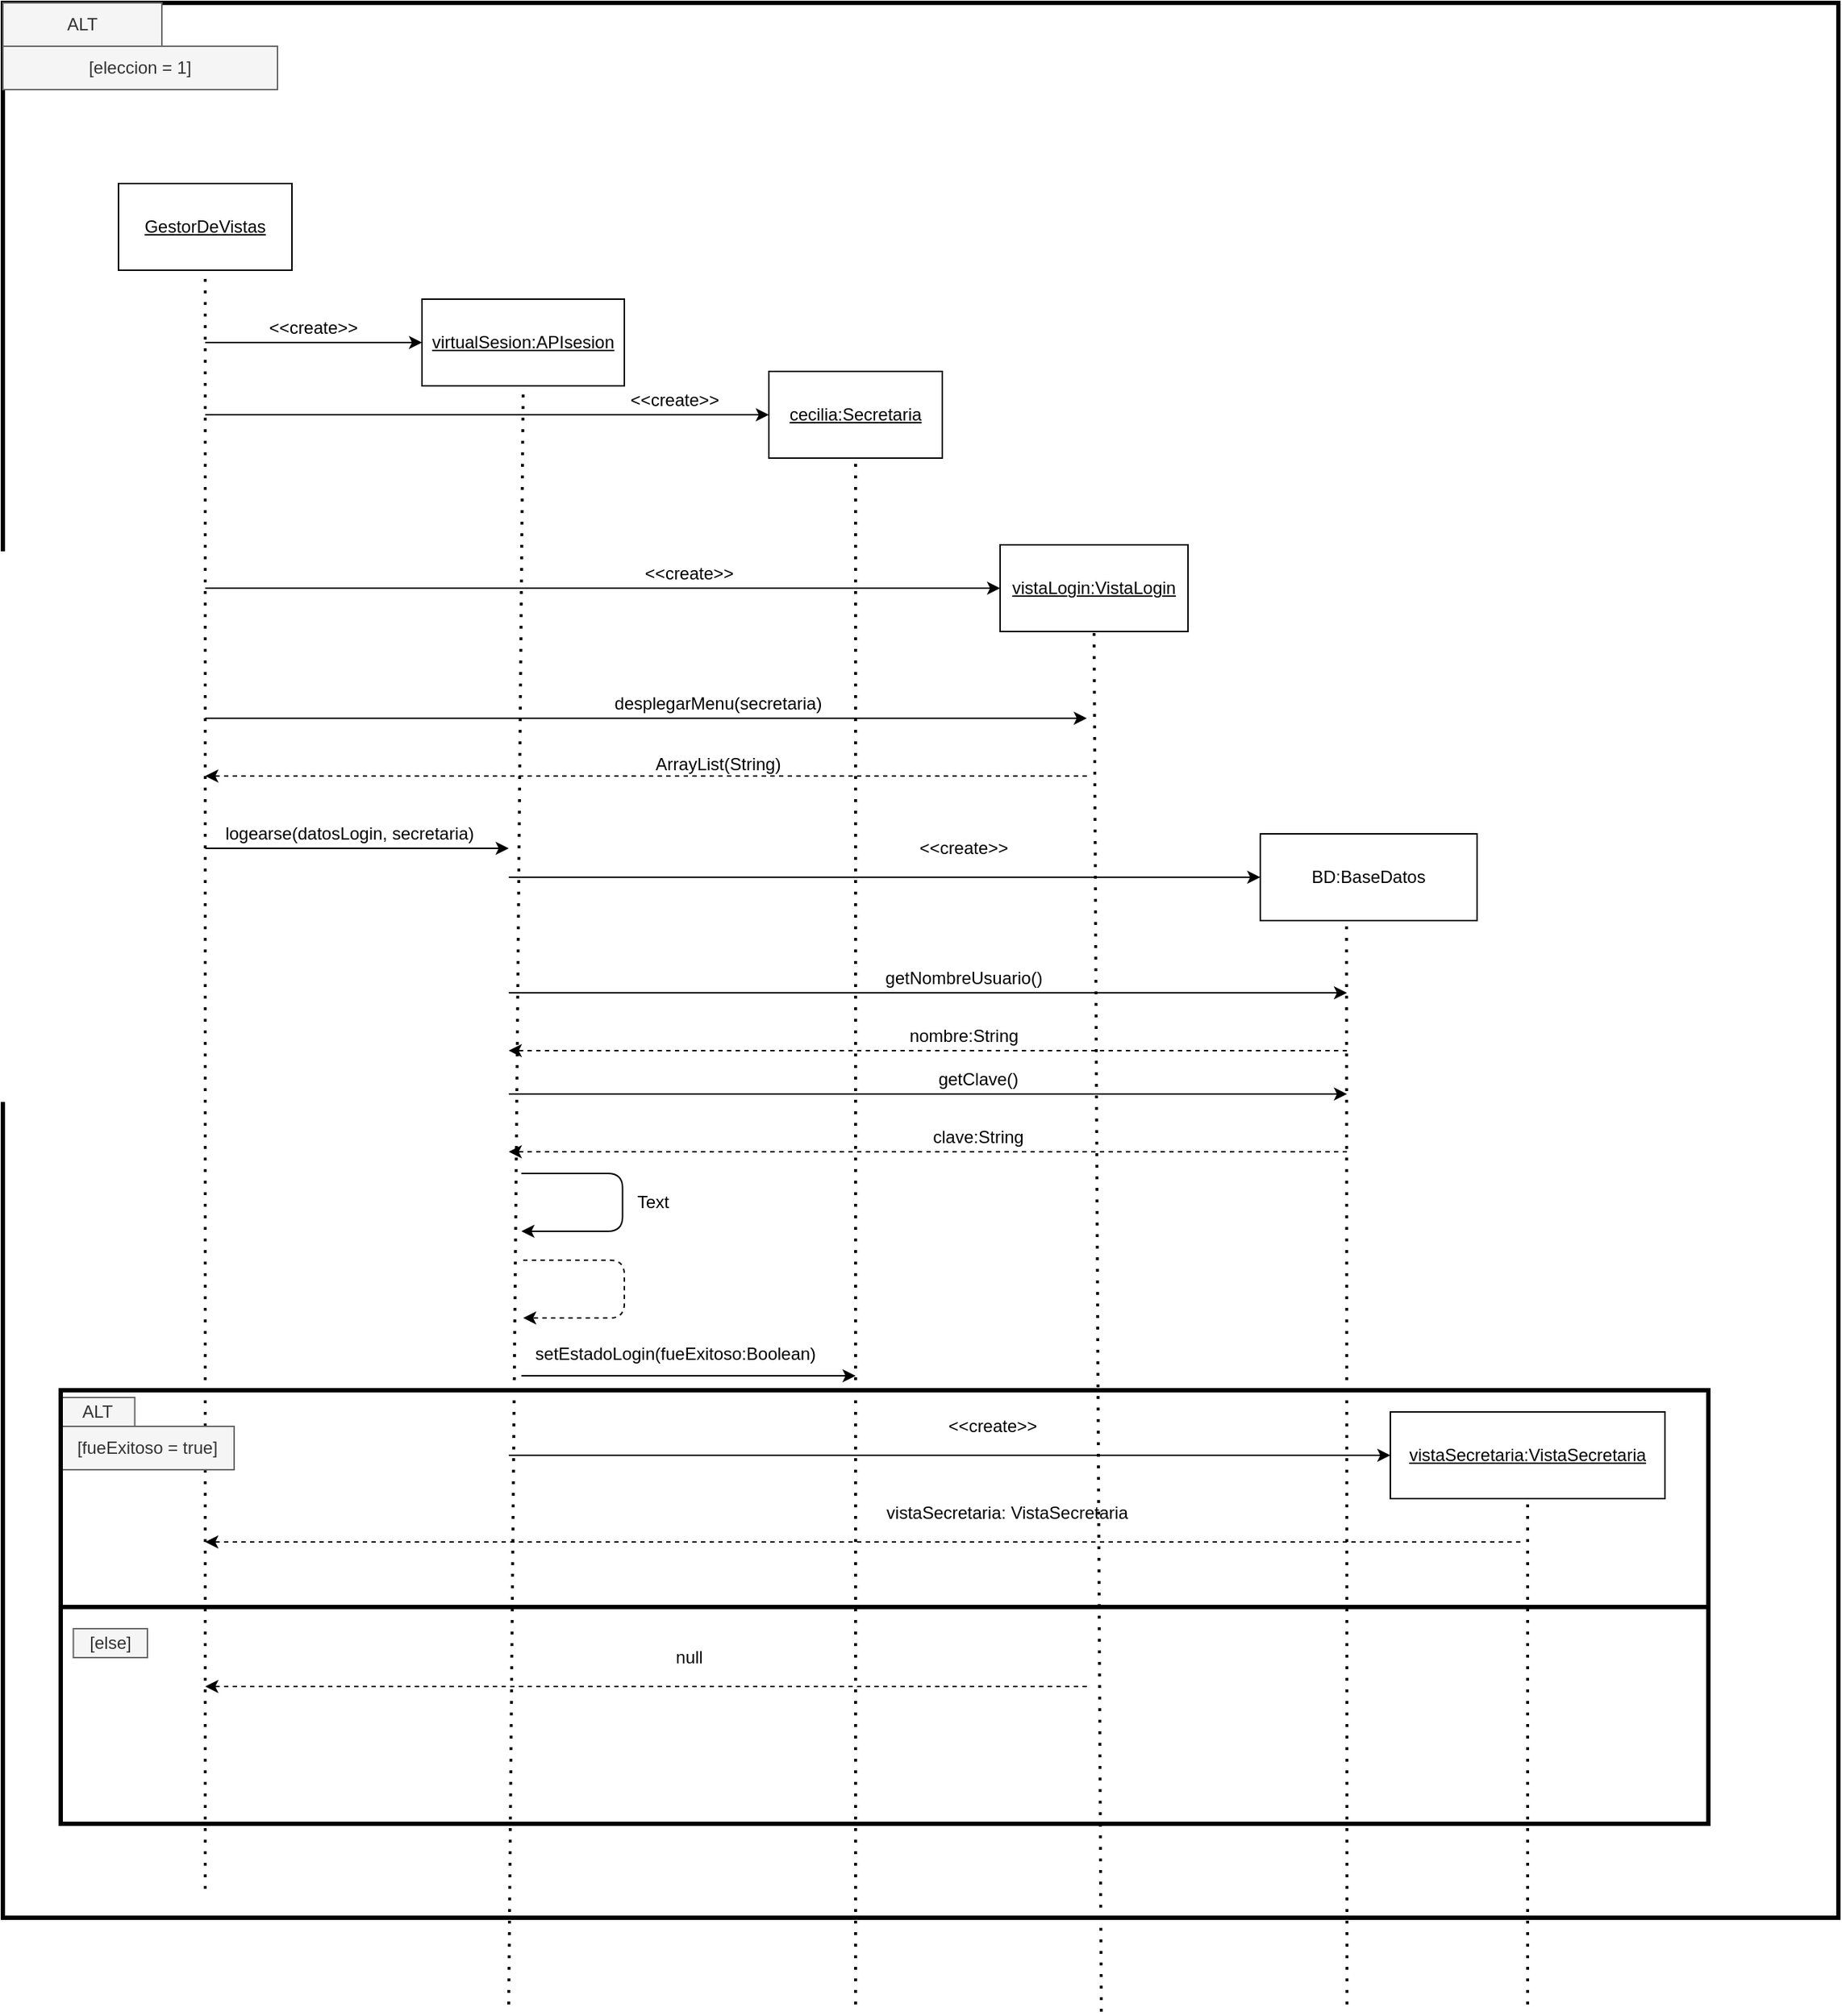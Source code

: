 <mxfile version="13.9.9" type="device" pages="2"><diagram name="LoginSecretaria" id="13e1069c-82ec-6db2-03f1-153e76fe0fe0"><mxGraphModel dx="2827" dy="2627" grid="1" gridSize="10" guides="1" tooltips="1" connect="1" arrows="1" fold="1" page="1" pageScale="1" pageWidth="1100" pageHeight="850" background="#ffffff" math="0" shadow="0"><root><mxCell id="0"/><mxCell id="1" parent="0"/><mxCell id="gqlL3uzR-vESAofhEB-2-1" value="&lt;u&gt;GestorDeVistas&lt;/u&gt;" style="rounded=0;whiteSpace=wrap;html=1;" parent="1" vertex="1"><mxGeometry x="560" y="-305" width="120" height="60" as="geometry"/></mxCell><mxCell id="gqlL3uzR-vESAofhEB-2-3" value="&lt;u&gt;vistaLogin:VistaLogin&lt;/u&gt;" style="rounded=0;whiteSpace=wrap;html=1;" parent="1" vertex="1"><mxGeometry x="1170" y="-55" width="130" height="60" as="geometry"/></mxCell><mxCell id="gqlL3uzR-vESAofhEB-2-4" value="&lt;u&gt;cecilia:Secretaria&lt;/u&gt;" style="rounded=0;whiteSpace=wrap;html=1;" parent="1" vertex="1"><mxGeometry x="1010" y="-175" width="120" height="60" as="geometry"/></mxCell><mxCell id="gqlL3uzR-vESAofhEB-2-5" value="&lt;u&gt;virtualSesion:APIsesion&lt;/u&gt;" style="rounded=0;whiteSpace=wrap;html=1;" parent="1" vertex="1"><mxGeometry x="770" y="-225" width="140" height="60" as="geometry"/></mxCell><mxCell id="gqlL3uzR-vESAofhEB-2-6" value="" style="endArrow=none;dashed=1;html=1;dashPattern=1 3;strokeWidth=2;entryX=0.5;entryY=1;entryDx=0;entryDy=0;" parent="1" target="gqlL3uzR-vESAofhEB-2-1" edge="1"><mxGeometry width="50" height="50" relative="1" as="geometry"><mxPoint x="620" y="875" as="sourcePoint"/><mxPoint x="910" y="-205" as="targetPoint"/></mxGeometry></mxCell><mxCell id="gqlL3uzR-vESAofhEB-2-7" value="" style="endArrow=none;dashed=1;html=1;dashPattern=1 3;strokeWidth=2;entryX=0.5;entryY=1;entryDx=0;entryDy=0;entryPerimeter=0;" parent="1" target="gqlL3uzR-vESAofhEB-2-5" edge="1"><mxGeometry width="50" height="50" relative="1" as="geometry"><mxPoint x="830" y="955" as="sourcePoint"/><mxPoint x="840" y="-135" as="targetPoint"/></mxGeometry></mxCell><mxCell id="gqlL3uzR-vESAofhEB-2-8" value="" style="endArrow=none;dashed=1;html=1;dashPattern=1 3;strokeWidth=2;entryX=0.5;entryY=1;entryDx=0;entryDy=0;" parent="1" target="gqlL3uzR-vESAofhEB-2-4" edge="1"><mxGeometry width="50" height="50" relative="1" as="geometry"><mxPoint x="1070" y="955" as="sourcePoint"/><mxPoint x="1069.5" y="-145" as="targetPoint"/></mxGeometry></mxCell><mxCell id="gqlL3uzR-vESAofhEB-2-9" value="" style="endArrow=classic;html=1;entryX=0;entryY=0.5;entryDx=0;entryDy=0;" parent="1" target="gqlL3uzR-vESAofhEB-2-5" edge="1"><mxGeometry width="50" height="50" relative="1" as="geometry"><mxPoint x="620" y="-195" as="sourcePoint"/><mxPoint x="890" y="-175" as="targetPoint"/></mxGeometry></mxCell><mxCell id="gqlL3uzR-vESAofhEB-2-10" value="" style="endArrow=classic;html=1;entryX=0;entryY=0.5;entryDx=0;entryDy=0;" parent="1" target="gqlL3uzR-vESAofhEB-2-4" edge="1"><mxGeometry width="50" height="50" relative="1" as="geometry"><mxPoint x="620" y="-145" as="sourcePoint"/><mxPoint x="770" y="-126" as="targetPoint"/></mxGeometry></mxCell><mxCell id="gqlL3uzR-vESAofhEB-2-11" value="&amp;lt;&amp;lt;create&amp;gt;&amp;gt;" style="text;html=1;strokeColor=none;fillColor=none;align=center;verticalAlign=middle;whiteSpace=wrap;rounded=0;" parent="1" vertex="1"><mxGeometry x="640" y="-225" width="110" height="40" as="geometry"/></mxCell><mxCell id="gqlL3uzR-vESAofhEB-2-12" value="&amp;lt;&amp;lt;create&amp;gt;&amp;gt;" style="text;html=1;strokeColor=none;fillColor=none;align=center;verticalAlign=middle;whiteSpace=wrap;rounded=0;" parent="1" vertex="1"><mxGeometry x="890" y="-175" width="110" height="40" as="geometry"/></mxCell><mxCell id="gqlL3uzR-vESAofhEB-2-13" value="" style="endArrow=classic;html=1;entryX=0;entryY=0.5;entryDx=0;entryDy=0;" parent="1" target="gqlL3uzR-vESAofhEB-2-3" edge="1"><mxGeometry width="50" height="50" relative="1" as="geometry"><mxPoint x="620" y="-25" as="sourcePoint"/><mxPoint x="1020" y="-85" as="targetPoint"/></mxGeometry></mxCell><mxCell id="gqlL3uzR-vESAofhEB-2-14" value="" style="endArrow=none;dashed=1;html=1;dashPattern=1 3;strokeWidth=2;entryX=0.5;entryY=1;entryDx=0;entryDy=0;" parent="1" target="gqlL3uzR-vESAofhEB-2-3" edge="1"><mxGeometry width="50" height="50" relative="1" as="geometry"><mxPoint x="1240" y="960" as="sourcePoint"/><mxPoint x="1229.79" y="-15" as="targetPoint"/></mxGeometry></mxCell><mxCell id="gqlL3uzR-vESAofhEB-2-15" value="" style="endArrow=classic;html=1;" parent="1" edge="1"><mxGeometry width="50" height="50" relative="1" as="geometry"><mxPoint x="620" y="65" as="sourcePoint"/><mxPoint x="1230" y="65" as="targetPoint"/></mxGeometry></mxCell><mxCell id="gqlL3uzR-vESAofhEB-2-16" value="desplegarMenu(secretaria)" style="text;html=1;strokeColor=none;fillColor=none;align=center;verticalAlign=middle;whiteSpace=wrap;rounded=0;" parent="1" vertex="1"><mxGeometry x="890" y="45" width="170" height="20" as="geometry"/></mxCell><mxCell id="gqlL3uzR-vESAofhEB-2-17" value="" style="endArrow=classic;html=1;dashed=1;" parent="1" edge="1"><mxGeometry width="50" height="50" relative="1" as="geometry"><mxPoint x="1230" y="105" as="sourcePoint"/><mxPoint x="620" y="105" as="targetPoint"/></mxGeometry></mxCell><mxCell id="gqlL3uzR-vESAofhEB-2-18" value="ArrayList(String)" style="text;html=1;strokeColor=none;fillColor=none;align=center;verticalAlign=middle;whiteSpace=wrap;rounded=0;" parent="1" vertex="1"><mxGeometry x="890" y="87" width="170" height="20" as="geometry"/></mxCell><mxCell id="gqlL3uzR-vESAofhEB-2-19" value="" style="rounded=0;whiteSpace=wrap;html=1;fillColor=none;strokeWidth=3;" parent="1" vertex="1"><mxGeometry x="480" y="-430" width="1270" height="1325" as="geometry"/></mxCell><mxCell id="gqlL3uzR-vESAofhEB-2-20" value="ALT" style="text;html=1;strokeColor=#666666;fillColor=#f5f5f5;align=center;verticalAlign=middle;whiteSpace=wrap;rounded=0;fontColor=#333333;" parent="1" vertex="1"><mxGeometry x="480" y="-430" width="110" height="30" as="geometry"/></mxCell><mxCell id="gqlL3uzR-vESAofhEB-2-23" value="&amp;lt;&amp;lt;create&amp;gt;&amp;gt;" style="text;html=1;strokeColor=none;fillColor=none;align=center;verticalAlign=middle;whiteSpace=wrap;rounded=0;" parent="1" vertex="1"><mxGeometry x="900" y="-55" width="110" height="40" as="geometry"/></mxCell><mxCell id="gqlL3uzR-vESAofhEB-2-24" value="" style="endArrow=classic;html=1;" parent="1" edge="1"><mxGeometry width="50" height="50" relative="1" as="geometry"><mxPoint x="620" y="155" as="sourcePoint"/><mxPoint x="830" y="155" as="targetPoint"/></mxGeometry></mxCell><mxCell id="gqlL3uzR-vESAofhEB-2-26" value="logearse(datosLogin, secretaria)" style="text;html=1;strokeColor=none;fillColor=none;align=center;verticalAlign=middle;whiteSpace=wrap;rounded=0;" parent="1" vertex="1"><mxGeometry x="630" y="135" width="180" height="20" as="geometry"/></mxCell><mxCell id="gqlL3uzR-vESAofhEB-2-28" value="BD:BaseDatos" style="rounded=0;whiteSpace=wrap;html=1;" parent="1" vertex="1"><mxGeometry x="1350" y="145" width="150" height="60" as="geometry"/></mxCell><mxCell id="gqlL3uzR-vESAofhEB-2-29" value="" style="endArrow=classic;html=1;entryX=0;entryY=0.5;entryDx=0;entryDy=0;" parent="1" target="gqlL3uzR-vESAofhEB-2-28" edge="1"><mxGeometry width="50" height="50" relative="1" as="geometry"><mxPoint x="830" y="175" as="sourcePoint"/><mxPoint x="1040" y="175" as="targetPoint"/></mxGeometry></mxCell><mxCell id="gqlL3uzR-vESAofhEB-2-30" value="&amp;lt;&amp;lt;create&amp;gt;&amp;gt;" style="text;html=1;strokeColor=none;fillColor=none;align=center;verticalAlign=middle;whiteSpace=wrap;rounded=0;" parent="1" vertex="1"><mxGeometry x="1090" y="135" width="110" height="40" as="geometry"/></mxCell><mxCell id="gqlL3uzR-vESAofhEB-2-31" value="" style="endArrow=none;dashed=1;html=1;dashPattern=1 3;strokeWidth=2;entryX=0.5;entryY=1;entryDx=0;entryDy=0;" parent="1" edge="1"><mxGeometry width="50" height="50" relative="1" as="geometry"><mxPoint x="1410" y="955" as="sourcePoint"/><mxPoint x="1409.71" y="205" as="targetPoint"/></mxGeometry></mxCell><mxCell id="gqlL3uzR-vESAofhEB-2-35" value="" style="endArrow=classic;html=1;" parent="1" edge="1"><mxGeometry width="50" height="50" relative="1" as="geometry"><mxPoint x="830" y="255" as="sourcePoint"/><mxPoint x="1410" y="255" as="targetPoint"/></mxGeometry></mxCell><mxCell id="gqlL3uzR-vESAofhEB-2-36" value="" style="endArrow=classic;html=1;dashed=1;" parent="1" edge="1"><mxGeometry width="50" height="50" relative="1" as="geometry"><mxPoint x="1410" y="295" as="sourcePoint"/><mxPoint x="830" y="295" as="targetPoint"/></mxGeometry></mxCell><mxCell id="gqlL3uzR-vESAofhEB-2-37" value="" style="endArrow=classic;html=1;" parent="1" edge="1"><mxGeometry width="50" height="50" relative="1" as="geometry"><mxPoint x="830" y="325" as="sourcePoint"/><mxPoint x="1410" y="325" as="targetPoint"/></mxGeometry></mxCell><mxCell id="gqlL3uzR-vESAofhEB-2-38" value="" style="endArrow=classic;html=1;dashed=1;" parent="1" edge="1"><mxGeometry width="50" height="50" relative="1" as="geometry"><mxPoint x="1410" y="365" as="sourcePoint"/><mxPoint x="830" y="365" as="targetPoint"/></mxGeometry></mxCell><mxCell id="gqlL3uzR-vESAofhEB-2-39" value="getNombreUsuario()&lt;span style=&quot;color: rgba(0 , 0 , 0 , 0) ; font-family: monospace ; font-size: 0px&quot;&gt;%3CmxGraphModel%3E%3Croot%3E%3CmxCell%20id%3D%220%22%2F%3E%3CmxCell%20id%3D%221%22%20parent%3D%220%22%2F%3E%3CmxCell%20id%3D%222%22%20value%3D%22desplegarMenu(secretaria)%22%20style%3D%22text%3Bhtml%3D1%3BstrokeColor%3Dnone%3BfillColor%3Dnone%3Balign%3Dcenter%3BverticalAlign%3Dmiddle%3BwhiteSpace%3Dwrap%3Brounded%3D0%3B%22%20vertex%3D%221%22%20parent%3D%221%22%3E%3CmxGeometry%20x%3D%22520%22%20y%3D%22410%22%20width%3D%22170%22%20height%3D%2220%22%20as%3D%22geometry%22%2F%3E%3C%2FmxCell%3E%3C%2Froot%3E%3C%2FmxGraphModel%3E&lt;/span&gt;" style="text;html=1;strokeColor=none;fillColor=none;align=center;verticalAlign=middle;whiteSpace=wrap;rounded=0;" parent="1" vertex="1"><mxGeometry x="1060" y="235" width="170" height="20" as="geometry"/></mxCell><mxCell id="gqlL3uzR-vESAofhEB-2-40" value="getClave()&lt;span style=&quot;color: rgba(0 , 0 , 0 , 0) ; font-family: monospace ; font-size: 0px&quot;&gt;%3CmxGraphModel%3E%3Croot%3E%3CmxCell%20id%3D%220%22%2F%3E%3CmxCell%20id%3D%221%22%20parent%3D%220%22%2F%3E%3CmxCell%20id%3D%222%22%20value%3D%22desplegarMenu(secretaria)%22%20style%3D%22text%3Bhtml%3D1%3BstrokeColor%3Dnone%3BfillColor%3Dnone%3Balign%3Dcenter%3BverticalAlign%3Dmiddle%3BwhiteSpace%3Dwrap%3Brounded%3D0%3B%22%20vertex%3D%221%22%20parent%3D%221%22%3E%3CmxGeometry%20x%3D%22520%22%20y%3D%22410%22%20width%3D%22170%22%20height%3D%2220%22%20as%3D%22geometry%22%2F%3E%3C%2FmxCell%3E%3C%2Froot%3E%3C%2FmxGraphModel%3E&lt;/span&gt;" style="text;html=1;strokeColor=none;fillColor=none;align=center;verticalAlign=middle;whiteSpace=wrap;rounded=0;" parent="1" vertex="1"><mxGeometry x="1070" y="305" width="170" height="20" as="geometry"/></mxCell><mxCell id="gqlL3uzR-vESAofhEB-2-41" value="nombre:String" style="text;html=1;strokeColor=none;fillColor=none;align=center;verticalAlign=middle;whiteSpace=wrap;rounded=0;" parent="1" vertex="1"><mxGeometry x="1060" y="275" width="170" height="20" as="geometry"/></mxCell><mxCell id="gqlL3uzR-vESAofhEB-2-42" value="clave:String" style="text;html=1;strokeColor=none;fillColor=none;align=center;verticalAlign=middle;whiteSpace=wrap;rounded=0;" parent="1" vertex="1"><mxGeometry x="1070" y="345" width="170" height="20" as="geometry"/></mxCell><mxCell id="gqlL3uzR-vESAofhEB-2-44" value="" style="endArrow=classic;html=1;" parent="1" edge="1"><mxGeometry width="50" height="50" relative="1" as="geometry"><mxPoint x="838.75" y="520" as="sourcePoint"/><mxPoint x="1070" y="520" as="targetPoint"/></mxGeometry></mxCell><mxCell id="gqlL3uzR-vESAofhEB-2-47" value="setEstadoLogin(fueExitoso:Boolean)" style="text;html=1;strokeColor=none;fillColor=none;align=center;verticalAlign=middle;whiteSpace=wrap;rounded=0;" parent="1" vertex="1"><mxGeometry x="838.75" y="490" width="212.5" height="30" as="geometry"/></mxCell><mxCell id="gqlL3uzR-vESAofhEB-2-48" value="&lt;u&gt;vistaSecretaria:VistaSecretaria&lt;/u&gt;" style="rounded=0;whiteSpace=wrap;html=1;" parent="1" vertex="1"><mxGeometry x="1440" y="545" width="190" height="60" as="geometry"/></mxCell><mxCell id="gqlL3uzR-vESAofhEB-2-49" value="" style="endArrow=classic;html=1;entryX=0;entryY=0.5;entryDx=0;entryDy=0;" parent="1" target="gqlL3uzR-vESAofhEB-2-48" edge="1"><mxGeometry width="50" height="50" relative="1" as="geometry"><mxPoint x="830" y="575" as="sourcePoint"/><mxPoint x="1330" y="575" as="targetPoint"/></mxGeometry></mxCell><mxCell id="gqlL3uzR-vESAofhEB-2-50" value="&amp;lt;&amp;lt;create&amp;gt;&amp;gt;" style="text;html=1;strokeColor=none;fillColor=none;align=center;verticalAlign=middle;whiteSpace=wrap;rounded=0;" parent="1" vertex="1"><mxGeometry x="1110" y="535" width="110" height="40" as="geometry"/></mxCell><mxCell id="gqlL3uzR-vESAofhEB-2-51" value="" style="endArrow=none;dashed=1;html=1;dashPattern=1 3;strokeWidth=2;entryX=0.5;entryY=1;entryDx=0;entryDy=0;" parent="1" target="gqlL3uzR-vESAofhEB-2-48" edge="1"><mxGeometry width="50" height="50" relative="1" as="geometry"><mxPoint x="1535" y="955" as="sourcePoint"/><mxPoint x="1550" y="595" as="targetPoint"/></mxGeometry></mxCell><mxCell id="gqlL3uzR-vESAofhEB-2-52" value="" style="endArrow=classic;html=1;dashed=1;" parent="1" edge="1"><mxGeometry width="50" height="50" relative="1" as="geometry"><mxPoint x="1530" y="635" as="sourcePoint"/><mxPoint x="620" y="635" as="targetPoint"/></mxGeometry></mxCell><mxCell id="gqlL3uzR-vESAofhEB-2-53" value="vistaSecretaria: VistaSecretaria" style="text;html=1;strokeColor=none;fillColor=none;align=center;verticalAlign=middle;whiteSpace=wrap;rounded=0;" parent="1" vertex="1"><mxGeometry x="1070" y="595" width="210" height="40" as="geometry"/></mxCell><mxCell id="gqlL3uzR-vESAofhEB-2-59" value="[eleccion = 1]" style="text;html=1;strokeColor=#666666;fillColor=#f5f5f5;align=center;verticalAlign=middle;whiteSpace=wrap;rounded=0;fontColor=#333333;" parent="1" vertex="1"><mxGeometry x="480" y="-400" width="190" height="30" as="geometry"/></mxCell><mxCell id="gqlL3uzR-vESAofhEB-2-64" value="ALT" style="text;html=1;strokeColor=#666666;fillColor=#f5f5f5;align=center;verticalAlign=middle;whiteSpace=wrap;rounded=0;fontColor=#333333;" parent="1" vertex="1"><mxGeometry x="520" y="535" width="51.25" height="20" as="geometry"/></mxCell><mxCell id="gqlL3uzR-vESAofhEB-2-67" value="[fueExitoso = true]" style="text;html=1;strokeColor=#666666;fillColor=#f5f5f5;align=center;verticalAlign=middle;whiteSpace=wrap;rounded=0;fontColor=#333333;" parent="1" vertex="1"><mxGeometry x="520" y="555" width="120" height="30" as="geometry"/></mxCell><mxCell id="gqlL3uzR-vESAofhEB-2-69" value="[else]" style="text;html=1;strokeColor=#666666;fillColor=#f5f5f5;align=center;verticalAlign=middle;whiteSpace=wrap;rounded=0;fontColor=#333333;" parent="1" vertex="1"><mxGeometry x="528.75" y="695" width="51.25" height="20" as="geometry"/></mxCell><mxCell id="gqlL3uzR-vESAofhEB-2-72" value="null" style="text;html=1;strokeColor=none;fillColor=none;align=center;verticalAlign=middle;whiteSpace=wrap;rounded=0;" parent="1" vertex="1"><mxGeometry x="850" y="695" width="210" height="40" as="geometry"/></mxCell><mxCell id="gqlL3uzR-vESAofhEB-2-74" value="" style="endArrow=classic;html=1;dashed=1;" parent="1" edge="1"><mxGeometry width="50" height="50" relative="1" as="geometry"><mxPoint x="1230" y="735" as="sourcePoint"/><mxPoint x="620" y="735" as="targetPoint"/></mxGeometry></mxCell><mxCell id="gqlL3uzR-vESAofhEB-2-84" value="" style="rounded=0;whiteSpace=wrap;html=1;strokeWidth=3;fillColor=none;align=left;" parent="1" vertex="1"><mxGeometry x="520" y="530" width="1140" height="150" as="geometry"/></mxCell><mxCell id="gqlL3uzR-vESAofhEB-2-86" value="" style="rounded=0;whiteSpace=wrap;html=1;strokeWidth=3;fillColor=none;align=left;" parent="1" vertex="1"><mxGeometry x="520" y="680" width="1140" height="150" as="geometry"/></mxCell><mxCell id="gqlL3uzR-vESAofhEB-2-90" value="" style="endArrow=classic;html=1;" parent="1" edge="1"><mxGeometry width="50" height="50" relative="1" as="geometry"><mxPoint x="838.75" y="380" as="sourcePoint"/><mxPoint x="838.75" y="420" as="targetPoint"/><Array as="points"><mxPoint x="908.75" y="380"/><mxPoint x="908.75" y="420"/></Array></mxGeometry></mxCell><mxCell id="gqlL3uzR-vESAofhEB-2-92" value="" style="endArrow=classic;html=1;dashed=1;" parent="1" edge="1"><mxGeometry width="50" height="50" relative="1" as="geometry"><mxPoint x="840" y="440" as="sourcePoint"/><mxPoint x="840" y="480" as="targetPoint"/><Array as="points"><mxPoint x="910" y="440"/><mxPoint x="910" y="480"/></Array></mxGeometry></mxCell><mxCell id="gqlL3uzR-vESAofhEB-2-93" value="Text" style="text;html=1;strokeColor=none;fillColor=none;align=center;verticalAlign=middle;whiteSpace=wrap;rounded=0;" parent="1" vertex="1"><mxGeometry x="910" y="390" width="40" height="20" as="geometry"/></mxCell></root></mxGraphModel></diagram><diagram id="9l62zJvxYQ3MjZL0ufX3" name="addCartonero"><mxGraphModel dx="4240" dy="3834" grid="1" gridSize="10" guides="1" tooltips="1" connect="1" arrows="1" fold="1" page="1" pageScale="1" pageWidth="827" pageHeight="1169" math="0" shadow="0"><root><mxCell id="5-hw6unz3TXOxYcyByCh-0"/><mxCell id="5-hw6unz3TXOxYcyByCh-1" parent="5-hw6unz3TXOxYcyByCh-0"/><mxCell id="dSfpQvAFBoKBszeCDdlJ-0" value="&lt;u&gt;GestorDeVistas&lt;/u&gt;" style="rounded=0;whiteSpace=wrap;html=1;" vertex="1" parent="5-hw6unz3TXOxYcyByCh-1"><mxGeometry x="560" y="-520" width="120" height="60" as="geometry"/></mxCell><mxCell id="dSfpQvAFBoKBszeCDdlJ-2" value="&lt;u&gt;aPIsession:APIsesion&lt;/u&gt;" style="rounded=0;whiteSpace=wrap;html=1;" vertex="1" parent="5-hw6unz3TXOxYcyByCh-1"><mxGeometry x="1181" y="-520" width="120" height="60" as="geometry"/></mxCell><mxCell id="dSfpQvAFBoKBszeCDdlJ-3" value="&lt;u&gt;vistaSecretaria: VistaSecretaria&lt;/u&gt;" style="rounded=0;whiteSpace=wrap;html=1;" vertex="1" parent="5-hw6unz3TXOxYcyByCh-1"><mxGeometry x="760" y="-520" width="220" height="60" as="geometry"/></mxCell><mxCell id="dSfpQvAFBoKBszeCDdlJ-4" value="" style="endArrow=none;dashed=1;html=1;dashPattern=1 3;strokeWidth=2;entryX=0.5;entryY=1;entryDx=0;entryDy=0;" edge="1" parent="5-hw6unz3TXOxYcyByCh-1" target="dSfpQvAFBoKBszeCDdlJ-0"><mxGeometry width="50" height="50" relative="1" as="geometry"><mxPoint x="620" y="875" as="sourcePoint"/><mxPoint x="910" y="-205" as="targetPoint"/></mxGeometry></mxCell><mxCell id="dSfpQvAFBoKBszeCDdlJ-5" value="" style="endArrow=none;dashed=1;html=1;dashPattern=1 3;strokeWidth=2;entryX=0.5;entryY=1;entryDx=0;entryDy=0;entryPerimeter=0;" edge="1" parent="5-hw6unz3TXOxYcyByCh-1" target="dSfpQvAFBoKBszeCDdlJ-3"><mxGeometry width="50" height="50" relative="1" as="geometry"><mxPoint x="870" y="970" as="sourcePoint"/><mxPoint x="840" y="-135" as="targetPoint"/></mxGeometry></mxCell><mxCell id="dSfpQvAFBoKBszeCDdlJ-6" value="" style="endArrow=none;dashed=1;html=1;dashPattern=1 3;strokeWidth=2;entryX=0.5;entryY=1;entryDx=0;entryDy=0;" edge="1" parent="5-hw6unz3TXOxYcyByCh-1" target="dSfpQvAFBoKBszeCDdlJ-2"><mxGeometry width="50" height="50" relative="1" as="geometry"><mxPoint x="1241" y="960" as="sourcePoint"/><mxPoint x="1069.5" y="-145" as="targetPoint"/></mxGeometry></mxCell><mxCell id="dSfpQvAFBoKBszeCDdlJ-11" value="" style="endArrow=classic;html=1;" edge="1" parent="5-hw6unz3TXOxYcyByCh-1"><mxGeometry width="50" height="50" relative="1" as="geometry"><mxPoint x="620" y="-290" as="sourcePoint"/><mxPoint x="870" y="-290" as="targetPoint"/></mxGeometry></mxCell><mxCell id="dSfpQvAFBoKBszeCDdlJ-22" value="&lt;u&gt;gestorCartonero:GestorCartonero&lt;/u&gt;" style="rounded=0;whiteSpace=wrap;html=1;" vertex="1" parent="5-hw6unz3TXOxYcyByCh-1"><mxGeometry x="1540" y="-520" width="200" height="60" as="geometry"/></mxCell><mxCell id="dSfpQvAFBoKBszeCDdlJ-25" value="" style="endArrow=none;dashed=1;html=1;dashPattern=1 3;strokeWidth=2;entryX=0.5;entryY=1;entryDx=0;entryDy=0;" edge="1" parent="5-hw6unz3TXOxYcyByCh-1"><mxGeometry width="50" height="50" relative="1" as="geometry"><mxPoint x="1639.72" y="960" as="sourcePoint"/><mxPoint x="1639.29" y="-245" as="targetPoint"/></mxGeometry></mxCell><mxCell id="dSfpQvAFBoKBszeCDdlJ-38" value="&amp;lt;&amp;lt;create&amp;gt;&amp;gt;" style="text;html=1;strokeColor=none;fillColor=none;align=center;verticalAlign=middle;whiteSpace=wrap;rounded=0;" vertex="1" parent="5-hw6unz3TXOxYcyByCh-1"><mxGeometry x="1790" y="140" width="110" height="40" as="geometry"/></mxCell><mxCell id="dSfpQvAFBoKBszeCDdlJ-47" value="" style="endArrow=classic;html=1;dashed=1;" edge="1" parent="5-hw6unz3TXOxYcyByCh-1"><mxGeometry width="50" height="50" relative="1" as="geometry"><mxPoint x="1230" y="815" as="sourcePoint"/><mxPoint x="620" y="815" as="targetPoint"/></mxGeometry></mxCell><mxCell id="l7BNaW6lj5Z7ZVJu34ye-0" value="desplegarMenu(cecilia:Secretaria)" style="text;html=1;strokeColor=none;fillColor=none;align=center;verticalAlign=middle;whiteSpace=wrap;rounded=0;" vertex="1" parent="5-hw6unz3TXOxYcyByCh-1"><mxGeometry x="620" y="-310" width="213" height="20" as="geometry"/></mxCell><mxCell id="l7BNaW6lj5Z7ZVJu34ye-1" value="" style="endArrow=classic;html=1;" edge="1" parent="5-hw6unz3TXOxYcyByCh-1"><mxGeometry width="50" height="50" relative="1" as="geometry"><mxPoint x="874" y="-175.0" as="sourcePoint"/><mxPoint x="874" y="-135.0" as="targetPoint"/><Array as="points"><mxPoint x="944" y="-175"/><mxPoint x="944" y="-135"/></Array></mxGeometry></mxCell><mxCell id="l7BNaW6lj5Z7ZVJu34ye-3" value="gestionarCartonero(Secretaria)" style="text;html=1;strokeColor=none;fillColor=none;align=center;verticalAlign=middle;whiteSpace=wrap;rounded=0;" vertex="1" parent="5-hw6unz3TXOxYcyByCh-1"><mxGeometry x="940" y="-165" width="190" height="20" as="geometry"/></mxCell><mxCell id="l7BNaW6lj5Z7ZVJu34ye-4" value="" style="endArrow=classic;html=1;" edge="1" parent="5-hw6unz3TXOxYcyByCh-1"><mxGeometry width="50" height="50" relative="1" as="geometry"><mxPoint x="873" y="80" as="sourcePoint"/><mxPoint x="1241" y="80" as="targetPoint"/></mxGeometry></mxCell><mxCell id="l7BNaW6lj5Z7ZVJu34ye-5" value="agregarCartonero(Secretaria, String,String, int, char, String )" style="text;html=1;strokeColor=none;fillColor=none;align=center;verticalAlign=middle;whiteSpace=wrap;rounded=0;" vertex="1" parent="5-hw6unz3TXOxYcyByCh-1"><mxGeometry x="869" y="50" width="351" height="20" as="geometry"/></mxCell><mxCell id="l7BNaW6lj5Z7ZVJu34ye-6" value="" style="endArrow=classic;html=1;" edge="1" parent="5-hw6unz3TXOxYcyByCh-1"><mxGeometry width="50" height="50" relative="1" as="geometry"><mxPoint x="1241" y="140" as="sourcePoint"/><mxPoint x="1640" y="140" as="targetPoint"/></mxGeometry></mxCell><mxCell id="l7BNaW6lj5Z7ZVJu34ye-7" value="agregarCartonero(Secretaria, String,String, int, char, String )" style="text;html=1;strokeColor=none;fillColor=none;align=center;verticalAlign=middle;whiteSpace=wrap;rounded=0;" vertex="1" parent="5-hw6unz3TXOxYcyByCh-1"><mxGeometry x="1280" y="120" width="351" height="20" as="geometry"/></mxCell><mxCell id="l7BNaW6lj5Z7ZVJu34ye-8" value="&lt;u&gt;nuevoCartonero:Cartonero&lt;/u&gt;" style="rounded=0;whiteSpace=wrap;html=1;" vertex="1" parent="5-hw6unz3TXOxYcyByCh-1"><mxGeometry x="1980" y="150" width="200" height="60" as="geometry"/></mxCell><mxCell id="l7BNaW6lj5Z7ZVJu34ye-9" value="" style="endArrow=none;dashed=1;html=1;dashPattern=1 3;strokeWidth=2;entryX=0.5;entryY=1;entryDx=0;entryDy=0;" edge="1" parent="5-hw6unz3TXOxYcyByCh-1"><mxGeometry width="50" height="50" relative="1" as="geometry"><mxPoint x="2078.76" y="1415" as="sourcePoint"/><mxPoint x="2078.33" y="210.0" as="targetPoint"/></mxGeometry></mxCell><mxCell id="l7BNaW6lj5Z7ZVJu34ye-10" value="" style="endArrow=classic;html=1;dashed=1;" edge="1" parent="5-hw6unz3TXOxYcyByCh-1"><mxGeometry width="50" height="50" relative="1" as="geometry"><mxPoint x="1640" y="340" as="sourcePoint"/><mxPoint x="1241" y="340" as="targetPoint"/></mxGeometry></mxCell><mxCell id="l7BNaW6lj5Z7ZVJu34ye-12" value="" style="endArrow=classic;html=1;" edge="1" parent="5-hw6unz3TXOxYcyByCh-1"><mxGeometry width="50" height="50" relative="1" as="geometry"><mxPoint x="1640" y="179.66" as="sourcePoint"/><mxPoint x="1980" y="180" as="targetPoint"/></mxGeometry></mxCell><mxCell id="l7BNaW6lj5Z7ZVJu34ye-14" value="" style="rounded=0;whiteSpace=wrap;html=1;fillColor=none;strokeWidth=3;" vertex="1" parent="5-hw6unz3TXOxYcyByCh-1"><mxGeometry x="1220" y="190" width="490" height="90" as="geometry"/></mxCell><mxCell id="l7BNaW6lj5Z7ZVJu34ye-17" value="" style="endArrow=classic;html=1;dashed=1;" edge="1" parent="5-hw6unz3TXOxYcyByCh-1"><mxGeometry width="50" height="50" relative="1" as="geometry"><mxPoint x="1640" y="250" as="sourcePoint"/><mxPoint x="1241" y="250" as="targetPoint"/></mxGeometry></mxCell><mxCell id="l7BNaW6lj5Z7ZVJu34ye-18" value="true&lt;span style=&quot;color: rgba(0 , 0 , 0 , 0) ; font-family: monospace ; font-size: 0px&quot;&gt;%3CmxGraphModel%3E%3Croot%3E%3CmxCell%20id%3D%220%22%2F%3E%3CmxCell%20id%3D%221%22%20parent%3D%220%22%2F%3E%3CmxCell%20id%3D%222%22%20value%3D%22%26amp%3Blt%3B%26amp%3Blt%3Bcreate%26amp%3Bgt%3B%26amp%3Bgt%3B%22%20style%3D%22text%3Bhtml%3D1%3BstrokeColor%3Dnone%3BfillColor%3Dnone%3Balign%3Dcenter%3BverticalAlign%3Dmiddle%3BwhiteSpace%3Dwrap%3Brounded%3D0%3B%22%20vertex%3D%221%22%20parent%3D%221%22%3E%3CmxGeometry%20x%3D%221790%22%20width%3D%22110%22%20height%3D%2240%22%20as%3D%22geometry%22%2F%3E%3C%2FmxCell%3E%3C%2Froot%3E%3C%2FmxGraphModel%3E&lt;/span&gt;" style="text;html=1;strokeColor=none;fillColor=none;align=center;verticalAlign=middle;whiteSpace=wrap;rounded=0;" vertex="1" parent="5-hw6unz3TXOxYcyByCh-1"><mxGeometry x="1380" y="220" width="110" height="40" as="geometry"/></mxCell><mxCell id="l7BNaW6lj5Z7ZVJu34ye-19" value="false" style="text;html=1;strokeColor=none;fillColor=none;align=center;verticalAlign=middle;whiteSpace=wrap;rounded=0;" vertex="1" parent="5-hw6unz3TXOxYcyByCh-1"><mxGeometry x="1380" y="310" width="110" height="40" as="geometry"/></mxCell><mxCell id="jpVPw4MmiOjrar5bASzs-0" value="ALT" style="text;html=1;strokeColor=#666666;fillColor=#f5f5f5;align=center;verticalAlign=middle;whiteSpace=wrap;rounded=0;fontColor=#333333;" vertex="1" parent="5-hw6unz3TXOxYcyByCh-1"><mxGeometry x="1220" y="190" width="70" height="20" as="geometry"/></mxCell><mxCell id="jpVPw4MmiOjrar5bASzs-1" value="listaCartonero.contains()==false" style="text;html=1;strokeColor=#666666;fillColor=#f5f5f5;align=center;verticalAlign=middle;whiteSpace=wrap;rounded=0;fontColor=#333333;" vertex="1" parent="5-hw6unz3TXOxYcyByCh-1"><mxGeometry x="1220" y="210" width="210" height="20" as="geometry"/></mxCell><mxCell id="jpVPw4MmiOjrar5bASzs-2" value="" style="rounded=0;whiteSpace=wrap;html=1;fillColor=none;strokeWidth=3;" vertex="1" parent="5-hw6unz3TXOxYcyByCh-1"><mxGeometry x="1220" y="280" width="490" height="90" as="geometry"/></mxCell><mxCell id="jpVPw4MmiOjrar5bASzs-3" value="[else]" style="text;html=1;strokeColor=#666666;fillColor=#f5f5f5;align=center;verticalAlign=middle;whiteSpace=wrap;rounded=0;fontColor=#333333;" vertex="1" parent="5-hw6unz3TXOxYcyByCh-1"><mxGeometry x="1220" y="280" width="70" height="20" as="geometry"/></mxCell><mxCell id="jpVPw4MmiOjrar5bASzs-5" value="" style="rounded=0;whiteSpace=wrap;html=1;strokeWidth=3;fillColor=none;" vertex="1" parent="5-hw6unz3TXOxYcyByCh-1"><mxGeometry x="840" y="100" width="1400" height="430" as="geometry"/></mxCell><mxCell id="jpVPw4MmiOjrar5bASzs-6" value="" style="endArrow=classic;html=1;dashed=1;" edge="1" parent="5-hw6unz3TXOxYcyByCh-1"><mxGeometry width="50" height="50" relative="1" as="geometry"><mxPoint x="1239" y="470" as="sourcePoint"/><mxPoint x="869" y="470" as="targetPoint"/></mxGeometry></mxCell><mxCell id="jpVPw4MmiOjrar5bASzs-7" value="" style="endArrow=classic;html=1;dashed=1;" edge="1" parent="5-hw6unz3TXOxYcyByCh-1"><mxGeometry width="50" height="50" relative="1" as="geometry"><mxPoint x="1239" y="580" as="sourcePoint"/><mxPoint x="870" y="580" as="targetPoint"/></mxGeometry></mxCell><mxCell id="jpVPw4MmiOjrar5bASzs-9" value="boolean" style="text;html=1;strokeColor=none;fillColor=none;align=center;verticalAlign=middle;whiteSpace=wrap;rounded=0;" vertex="1" parent="5-hw6unz3TXOxYcyByCh-1"><mxGeometry x="1020" y="450" width="40" height="20" as="geometry"/></mxCell><mxCell id="jpVPw4MmiOjrar5bASzs-10" value="fasle" style="text;html=1;strokeColor=none;fillColor=none;align=center;verticalAlign=middle;whiteSpace=wrap;rounded=0;" vertex="1" parent="5-hw6unz3TXOxYcyByCh-1"><mxGeometry x="1020" y="560" width="40" height="20" as="geometry"/></mxCell><mxCell id="vXnWMNNsGRKGpwCxh6vd-0" value="ALT" style="text;html=1;strokeColor=#666666;fillColor=#f5f5f5;align=center;verticalAlign=middle;whiteSpace=wrap;rounded=0;fontColor=#333333;" vertex="1" parent="5-hw6unz3TXOxYcyByCh-1"><mxGeometry x="840" y="100" width="110" height="30" as="geometry"/></mxCell><mxCell id="vXnWMNNsGRKGpwCxh6vd-1" value="[secretaria.isEstadoLogin()==true]" style="text;html=1;strokeColor=#666666;fillColor=#f5f5f5;align=center;verticalAlign=middle;whiteSpace=wrap;rounded=0;fontColor=#333333;" vertex="1" parent="5-hw6unz3TXOxYcyByCh-1"><mxGeometry x="840" y="130" width="190" height="30" as="geometry"/></mxCell><mxCell id="vXnWMNNsGRKGpwCxh6vd-3" value="" style="rounded=0;whiteSpace=wrap;html=1;strokeWidth=3;fillColor=none;" vertex="1" parent="5-hw6unz3TXOxYcyByCh-1"><mxGeometry x="840" y="530" width="1400" height="110" as="geometry"/></mxCell><mxCell id="vXnWMNNsGRKGpwCxh6vd-4" value="[else]" style="text;html=1;strokeColor=#666666;fillColor=#f5f5f5;align=center;verticalAlign=middle;whiteSpace=wrap;rounded=0;fontColor=#333333;" vertex="1" parent="5-hw6unz3TXOxYcyByCh-1"><mxGeometry x="840" y="530" width="110" height="30" as="geometry"/></mxCell><mxCell id="vXnWMNNsGRKGpwCxh6vd-6" value="" style="rounded=0;whiteSpace=wrap;html=1;strokeWidth=3;fillColor=none;" vertex="1" parent="5-hw6unz3TXOxYcyByCh-1"><mxGeometry x="760" y="10" width="1530" height="710" as="geometry"/></mxCell><mxCell id="a_n1Y5H3ieT4J-0pAHd4-0" value="ALT" style="text;html=1;strokeColor=#666666;fillColor=#f5f5f5;align=center;verticalAlign=middle;whiteSpace=wrap;rounded=0;fontColor=#333333;" vertex="1" parent="5-hw6unz3TXOxYcyByCh-1"><mxGeometry x="760" y="10" width="90" height="20" as="geometry"/></mxCell><mxCell id="a_n1Y5H3ieT4J-0pAHd4-1" value="[eleccion = 1]" style="text;html=1;strokeColor=#666666;fillColor=#f5f5f5;align=center;verticalAlign=middle;whiteSpace=wrap;rounded=0;fontColor=#333333;" vertex="1" parent="5-hw6unz3TXOxYcyByCh-1"><mxGeometry x="760" y="30" width="150" height="20" as="geometry"/></mxCell><mxCell id="a_n1Y5H3ieT4J-0pAHd4-3" value="ALT" style="text;html=1;strokeColor=#666666;fillColor=#f5f5f5;align=center;verticalAlign=middle;whiteSpace=wrap;rounded=0;fontColor=#333333;" vertex="1" parent="5-hw6unz3TXOxYcyByCh-1"><mxGeometry x="660" y="-110" width="90" height="20" as="geometry"/></mxCell><mxCell id="a_n1Y5H3ieT4J-0pAHd4-4" value="[eleccion = 1]" style="text;html=1;strokeColor=#666666;fillColor=#f5f5f5;align=center;verticalAlign=middle;whiteSpace=wrap;rounded=0;fontColor=#333333;" vertex="1" parent="5-hw6unz3TXOxYcyByCh-1"><mxGeometry x="660" y="-90" width="150" height="20" as="geometry"/></mxCell><mxCell id="a_n1Y5H3ieT4J-0pAHd4-5" value="" style="rounded=0;whiteSpace=wrap;html=1;strokeWidth=3;fillColor=none;" vertex="1" parent="5-hw6unz3TXOxYcyByCh-1"><mxGeometry x="690" y="-40" width="1630" height="920" as="geometry"/></mxCell><mxCell id="a_n1Y5H3ieT4J-0pAHd4-6" value="LOOP" style="text;html=1;strokeColor=#666666;fillColor=#f5f5f5;align=center;verticalAlign=middle;whiteSpace=wrap;rounded=0;fontColor=#333333;" vertex="1" parent="5-hw6unz3TXOxYcyByCh-1"><mxGeometry x="640" y="-200" width="90" height="20" as="geometry"/></mxCell><mxCell id="a_n1Y5H3ieT4J-0pAHd4-7" value="[repetir==true]" style="text;html=1;strokeColor=#666666;fillColor=#f5f5f5;align=center;verticalAlign=middle;whiteSpace=wrap;rounded=0;fontColor=#333333;" vertex="1" parent="5-hw6unz3TXOxYcyByCh-1"><mxGeometry x="640" y="-180" width="150" height="20" as="geometry"/></mxCell><mxCell id="a_n1Y5H3ieT4J-0pAHd4-9" value="LOOP" style="text;html=1;strokeColor=#666666;fillColor=#f5f5f5;align=center;verticalAlign=middle;whiteSpace=wrap;rounded=0;fontColor=#333333;" vertex="1" parent="5-hw6unz3TXOxYcyByCh-1"><mxGeometry x="690" y="-40" width="90" height="20" as="geometry"/></mxCell><mxCell id="a_n1Y5H3ieT4J-0pAHd4-10" value="[repetir == true]" style="text;html=1;strokeColor=#666666;fillColor=#f5f5f5;align=center;verticalAlign=middle;whiteSpace=wrap;rounded=0;fontColor=#333333;" vertex="1" parent="5-hw6unz3TXOxYcyByCh-1"><mxGeometry x="690" y="-20" width="150" height="20" as="geometry"/></mxCell><mxCell id="a_n1Y5H3ieT4J-0pAHd4-11" value="" style="rounded=0;whiteSpace=wrap;html=1;strokeWidth=3;fillColor=none;" vertex="1" parent="5-hw6unz3TXOxYcyByCh-1"><mxGeometry x="660" y="-110" width="1720" height="1040" as="geometry"/></mxCell><mxCell id="a_n1Y5H3ieT4J-0pAHd4-12" value="" style="rounded=0;whiteSpace=wrap;html=1;strokeWidth=3;fillColor=none;" vertex="1" parent="5-hw6unz3TXOxYcyByCh-1"><mxGeometry x="640" y="-200" width="1800" height="1220" as="geometry"/></mxCell><mxCell id="a_n1Y5H3ieT4J-0pAHd4-15" value="" style="rounded=0;whiteSpace=wrap;html=1;strokeWidth=3;fillColor=none;" vertex="1" parent="5-hw6unz3TXOxYcyByCh-1"><mxGeometry x="530" y="-355" width="2000" height="1435" as="geometry"/></mxCell><mxCell id="YXmCmh5zeqh0_v8sGqLY-0" value="ALT" style="text;html=1;strokeColor=#666666;fillColor=#f5f5f5;align=center;verticalAlign=middle;whiteSpace=wrap;rounded=0;fontColor=#333333;" vertex="1" parent="5-hw6unz3TXOxYcyByCh-1"><mxGeometry x="530" y="-355" width="80" height="25" as="geometry"/></mxCell><mxCell id="YXmCmh5zeqh0_v8sGqLY-1" value="[eleccion = 1]" style="text;html=1;strokeColor=#666666;fillColor=#f5f5f5;align=center;verticalAlign=middle;whiteSpace=wrap;rounded=0;fontColor=#333333;" vertex="1" parent="5-hw6unz3TXOxYcyByCh-1"><mxGeometry x="530" y="-330" width="150" height="15" as="geometry"/></mxCell></root></mxGraphModel></diagram></mxfile>